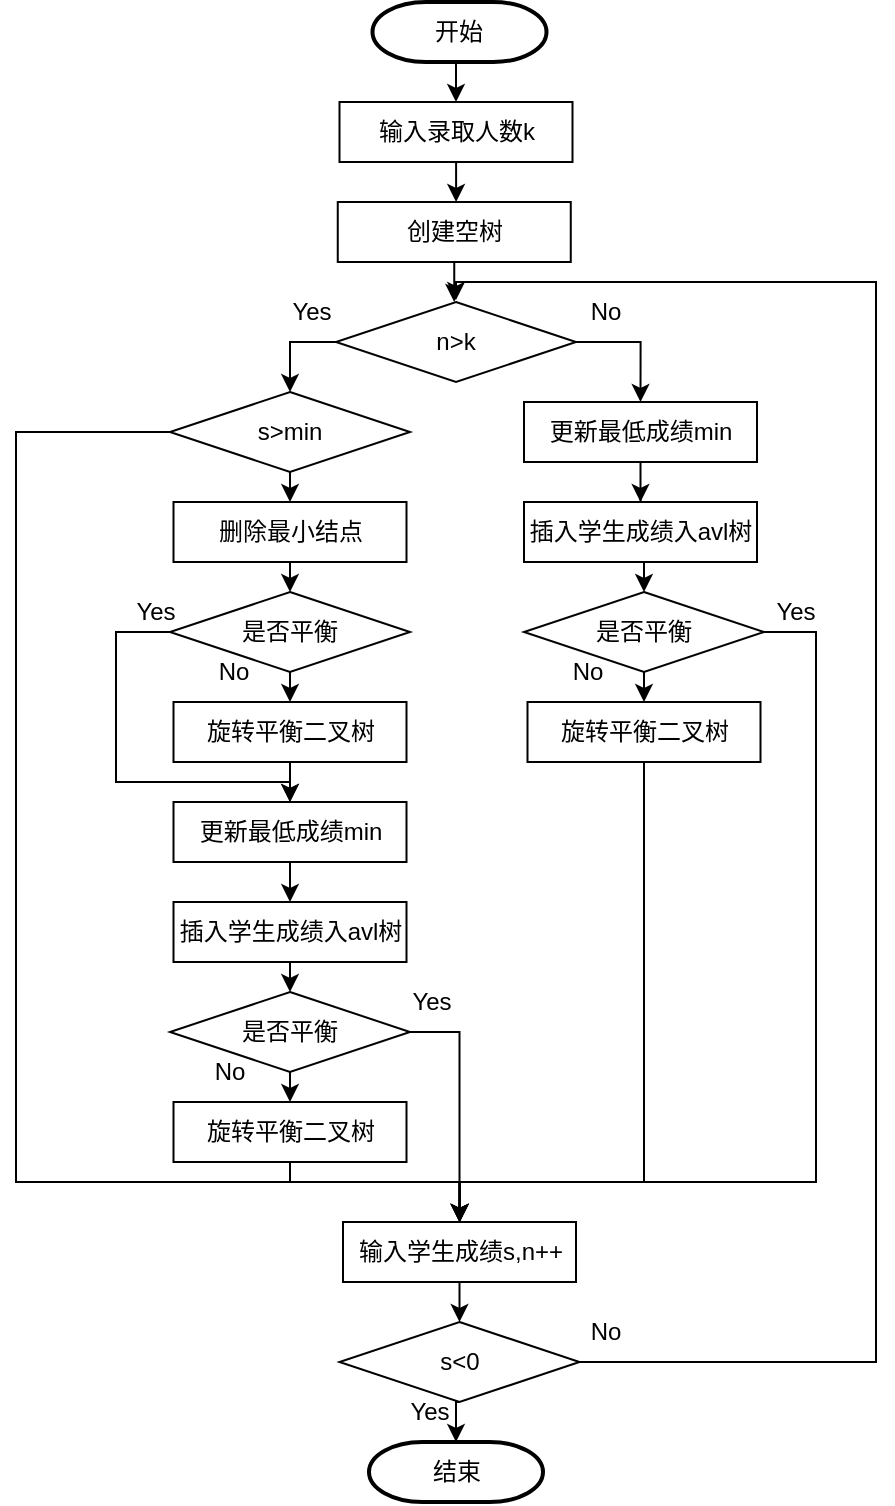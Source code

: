 <mxfile version="16.5.1" type="device"><diagram id="C5RBs43oDa-KdzZeNtuy" name="Page-1"><mxGraphModel dx="782" dy="585" grid="1" gridSize="10" guides="1" tooltips="1" connect="1" arrows="1" fold="1" page="1" pageScale="1" pageWidth="827" pageHeight="1169" math="0" shadow="0"><root><mxCell id="WIyWlLk6GJQsqaUBKTNV-0"/><mxCell id="WIyWlLk6GJQsqaUBKTNV-1" parent="WIyWlLk6GJQsqaUBKTNV-0"/><mxCell id="7WEGlzODvMqabEQXkQvo-35" style="edgeStyle=orthogonalEdgeStyle;rounded=0;orthogonalLoop=1;jettySize=auto;html=1;exitX=0.5;exitY=1;exitDx=0;exitDy=0;exitPerimeter=0;entryX=0.5;entryY=0;entryDx=0;entryDy=0;" edge="1" parent="WIyWlLk6GJQsqaUBKTNV-1" source="qxUIXo0FW6Gjs_5Z17nR-0" target="qxUIXo0FW6Gjs_5Z17nR-1"><mxGeometry relative="1" as="geometry"/></mxCell><mxCell id="qxUIXo0FW6Gjs_5Z17nR-0" value="开始" style="strokeWidth=2;html=1;shape=mxgraph.flowchart.terminator;whiteSpace=wrap;" parent="WIyWlLk6GJQsqaUBKTNV-1" vertex="1"><mxGeometry x="218.25" y="70" width="87" height="30" as="geometry"/></mxCell><mxCell id="7WEGlzODvMqabEQXkQvo-36" value="" style="edgeStyle=orthogonalEdgeStyle;rounded=0;orthogonalLoop=1;jettySize=auto;html=1;" edge="1" parent="WIyWlLk6GJQsqaUBKTNV-1" source="qxUIXo0FW6Gjs_5Z17nR-1" target="7WEGlzODvMqabEQXkQvo-2"><mxGeometry relative="1" as="geometry"/></mxCell><mxCell id="qxUIXo0FW6Gjs_5Z17nR-1" value="输入录取人数k" style="rounded=0;whiteSpace=wrap;html=1;" parent="WIyWlLk6GJQsqaUBKTNV-1" vertex="1"><mxGeometry x="201.75" y="120" width="116.5" height="30" as="geometry"/></mxCell><mxCell id="7WEGlzODvMqabEQXkQvo-39" style="edgeStyle=orthogonalEdgeStyle;rounded=0;orthogonalLoop=1;jettySize=auto;html=1;exitX=1;exitY=0.5;exitDx=0;exitDy=0;entryX=0.5;entryY=0;entryDx=0;entryDy=0;" edge="1" parent="WIyWlLk6GJQsqaUBKTNV-1" source="qxUIXo0FW6Gjs_5Z17nR-2" target="7WEGlzODvMqabEQXkQvo-9"><mxGeometry relative="1" as="geometry"/></mxCell><mxCell id="7WEGlzODvMqabEQXkQvo-40" style="edgeStyle=orthogonalEdgeStyle;rounded=0;orthogonalLoop=1;jettySize=auto;html=1;exitX=0;exitY=0.5;exitDx=0;exitDy=0;entryX=0.5;entryY=0;entryDx=0;entryDy=0;" edge="1" parent="WIyWlLk6GJQsqaUBKTNV-1" source="qxUIXo0FW6Gjs_5Z17nR-2" target="7WEGlzODvMqabEQXkQvo-16"><mxGeometry relative="1" as="geometry"/></mxCell><mxCell id="qxUIXo0FW6Gjs_5Z17nR-2" value="n&amp;gt;k" style="rhombus;whiteSpace=wrap;html=1;" parent="WIyWlLk6GJQsqaUBKTNV-1" vertex="1"><mxGeometry x="200" y="220" width="120" height="40" as="geometry"/></mxCell><mxCell id="qxUIXo0FW6Gjs_5Z17nR-10" value="结束" style="strokeWidth=2;html=1;shape=mxgraph.flowchart.terminator;whiteSpace=wrap;" parent="WIyWlLk6GJQsqaUBKTNV-1" vertex="1"><mxGeometry x="216.5" y="790" width="87" height="30" as="geometry"/></mxCell><mxCell id="qxUIXo0FW6Gjs_5Z17nR-16" value="Yes" style="text;html=1;strokeColor=none;fillColor=none;align=center;verticalAlign=middle;whiteSpace=wrap;rounded=0;" parent="WIyWlLk6GJQsqaUBKTNV-1" vertex="1"><mxGeometry x="158.25" y="210" width="60" height="30" as="geometry"/></mxCell><mxCell id="qxUIXo0FW6Gjs_5Z17nR-18" value="No" style="text;html=1;strokeColor=none;fillColor=none;align=center;verticalAlign=middle;whiteSpace=wrap;rounded=0;" parent="WIyWlLk6GJQsqaUBKTNV-1" vertex="1"><mxGeometry x="305.25" y="210" width="60" height="30" as="geometry"/></mxCell><mxCell id="7WEGlzODvMqabEQXkQvo-61" style="edgeStyle=orthogonalEdgeStyle;rounded=0;orthogonalLoop=1;jettySize=auto;html=1;exitX=0.5;exitY=1;exitDx=0;exitDy=0;entryX=0.5;entryY=0;entryDx=0;entryDy=0;" edge="1" parent="WIyWlLk6GJQsqaUBKTNV-1" source="7WEGlzODvMqabEQXkQvo-1" target="7WEGlzODvMqabEQXkQvo-5"><mxGeometry relative="1" as="geometry"><Array as="points"><mxPoint x="354" y="660"/><mxPoint x="262" y="660"/></Array></mxGeometry></mxCell><mxCell id="7WEGlzODvMqabEQXkQvo-1" value="旋转平衡二叉树" style="rounded=0;whiteSpace=wrap;html=1;" vertex="1" parent="WIyWlLk6GJQsqaUBKTNV-1"><mxGeometry x="295.75" y="420" width="116.5" height="30" as="geometry"/></mxCell><mxCell id="7WEGlzODvMqabEQXkQvo-38" style="edgeStyle=orthogonalEdgeStyle;rounded=0;orthogonalLoop=1;jettySize=auto;html=1;exitX=0.5;exitY=1;exitDx=0;exitDy=0;" edge="1" parent="WIyWlLk6GJQsqaUBKTNV-1" source="7WEGlzODvMqabEQXkQvo-2" target="qxUIXo0FW6Gjs_5Z17nR-2"><mxGeometry relative="1" as="geometry"/></mxCell><mxCell id="7WEGlzODvMqabEQXkQvo-2" value="创建空树" style="rounded=0;whiteSpace=wrap;html=1;" vertex="1" parent="WIyWlLk6GJQsqaUBKTNV-1"><mxGeometry x="200.88" y="170" width="116.5" height="30" as="geometry"/></mxCell><mxCell id="7WEGlzODvMqabEQXkQvo-68" value="" style="edgeStyle=orthogonalEdgeStyle;rounded=0;orthogonalLoop=1;jettySize=auto;html=1;" edge="1" parent="WIyWlLk6GJQsqaUBKTNV-1" source="7WEGlzODvMqabEQXkQvo-5" target="7WEGlzODvMqabEQXkQvo-28"><mxGeometry relative="1" as="geometry"/></mxCell><mxCell id="7WEGlzODvMqabEQXkQvo-5" value="输入学生成绩s,n++" style="rounded=0;whiteSpace=wrap;html=1;" vertex="1" parent="WIyWlLk6GJQsqaUBKTNV-1"><mxGeometry x="203.5" y="680" width="116.5" height="30" as="geometry"/></mxCell><mxCell id="7WEGlzODvMqabEQXkQvo-53" style="edgeStyle=orthogonalEdgeStyle;rounded=0;orthogonalLoop=1;jettySize=auto;html=1;exitX=0.5;exitY=1;exitDx=0;exitDy=0;entryX=0.5;entryY=0;entryDx=0;entryDy=0;" edge="1" parent="WIyWlLk6GJQsqaUBKTNV-1" source="7WEGlzODvMqabEQXkQvo-8" target="7WEGlzODvMqabEQXkQvo-1"><mxGeometry relative="1" as="geometry"/></mxCell><mxCell id="7WEGlzODvMqabEQXkQvo-59" style="edgeStyle=orthogonalEdgeStyle;rounded=0;orthogonalLoop=1;jettySize=auto;html=1;exitX=1;exitY=0.5;exitDx=0;exitDy=0;entryX=0.5;entryY=0;entryDx=0;entryDy=0;" edge="1" parent="WIyWlLk6GJQsqaUBKTNV-1" source="7WEGlzODvMqabEQXkQvo-8" target="7WEGlzODvMqabEQXkQvo-5"><mxGeometry relative="1" as="geometry"><Array as="points"><mxPoint x="440" y="385"/><mxPoint x="440" y="660"/><mxPoint x="262" y="660"/></Array></mxGeometry></mxCell><mxCell id="7WEGlzODvMqabEQXkQvo-8" value="是否平衡" style="rhombus;whiteSpace=wrap;html=1;" vertex="1" parent="WIyWlLk6GJQsqaUBKTNV-1"><mxGeometry x="294" y="365" width="120" height="40" as="geometry"/></mxCell><mxCell id="7WEGlzODvMqabEQXkQvo-43" value="" style="edgeStyle=orthogonalEdgeStyle;rounded=0;orthogonalLoop=1;jettySize=auto;html=1;" edge="1" parent="WIyWlLk6GJQsqaUBKTNV-1" source="7WEGlzODvMqabEQXkQvo-9" target="7WEGlzODvMqabEQXkQvo-13"><mxGeometry relative="1" as="geometry"/></mxCell><mxCell id="7WEGlzODvMqabEQXkQvo-9" value="更新最低成绩min" style="rounded=0;whiteSpace=wrap;html=1;" vertex="1" parent="WIyWlLk6GJQsqaUBKTNV-1"><mxGeometry x="294" y="270" width="116.5" height="30" as="geometry"/></mxCell><mxCell id="7WEGlzODvMqabEQXkQvo-51" style="edgeStyle=orthogonalEdgeStyle;rounded=0;orthogonalLoop=1;jettySize=auto;html=1;exitX=0.5;exitY=1;exitDx=0;exitDy=0;entryX=0.5;entryY=0;entryDx=0;entryDy=0;" edge="1" parent="WIyWlLk6GJQsqaUBKTNV-1" source="7WEGlzODvMqabEQXkQvo-13" target="7WEGlzODvMqabEQXkQvo-8"><mxGeometry relative="1" as="geometry"/></mxCell><mxCell id="7WEGlzODvMqabEQXkQvo-13" value="插入学生成绩入avl树" style="rounded=0;whiteSpace=wrap;html=1;" vertex="1" parent="WIyWlLk6GJQsqaUBKTNV-1"><mxGeometry x="294" y="320" width="116.5" height="30" as="geometry"/></mxCell><mxCell id="7WEGlzODvMqabEQXkQvo-41" style="edgeStyle=orthogonalEdgeStyle;rounded=0;orthogonalLoop=1;jettySize=auto;html=1;exitX=0.5;exitY=1;exitDx=0;exitDy=0;entryX=0.5;entryY=0;entryDx=0;entryDy=0;" edge="1" parent="WIyWlLk6GJQsqaUBKTNV-1" source="7WEGlzODvMqabEQXkQvo-16" target="7WEGlzODvMqabEQXkQvo-22"><mxGeometry relative="1" as="geometry"/></mxCell><mxCell id="7WEGlzODvMqabEQXkQvo-56" style="edgeStyle=orthogonalEdgeStyle;rounded=0;orthogonalLoop=1;jettySize=auto;html=1;exitX=0;exitY=0.5;exitDx=0;exitDy=0;" edge="1" parent="WIyWlLk6GJQsqaUBKTNV-1" source="7WEGlzODvMqabEQXkQvo-16" target="7WEGlzODvMqabEQXkQvo-5"><mxGeometry relative="1" as="geometry"><Array as="points"><mxPoint x="40" y="285"/><mxPoint x="40" y="660"/><mxPoint x="262" y="660"/></Array></mxGeometry></mxCell><mxCell id="7WEGlzODvMqabEQXkQvo-16" value="s&amp;gt;min" style="rhombus;whiteSpace=wrap;html=1;" vertex="1" parent="WIyWlLk6GJQsqaUBKTNV-1"><mxGeometry x="117" y="265" width="120" height="40" as="geometry"/></mxCell><mxCell id="7WEGlzODvMqabEQXkQvo-48" style="edgeStyle=orthogonalEdgeStyle;rounded=0;orthogonalLoop=1;jettySize=auto;html=1;exitX=0.5;exitY=1;exitDx=0;exitDy=0;entryX=0.5;entryY=0;entryDx=0;entryDy=0;" edge="1" parent="WIyWlLk6GJQsqaUBKTNV-1" source="7WEGlzODvMqabEQXkQvo-18" target="7WEGlzODvMqabEQXkQvo-21"><mxGeometry relative="1" as="geometry"/></mxCell><mxCell id="7WEGlzODvMqabEQXkQvo-18" value="更新最低成绩min" style="rounded=0;whiteSpace=wrap;html=1;" vertex="1" parent="WIyWlLk6GJQsqaUBKTNV-1"><mxGeometry x="118.75" y="470" width="116.5" height="30" as="geometry"/></mxCell><mxCell id="7WEGlzODvMqabEQXkQvo-47" style="edgeStyle=orthogonalEdgeStyle;rounded=0;orthogonalLoop=1;jettySize=auto;html=1;exitX=0.5;exitY=1;exitDx=0;exitDy=0;entryX=0.5;entryY=0;entryDx=0;entryDy=0;" edge="1" parent="WIyWlLk6GJQsqaUBKTNV-1" source="7WEGlzODvMqabEQXkQvo-19" target="7WEGlzODvMqabEQXkQvo-18"><mxGeometry relative="1" as="geometry"/></mxCell><mxCell id="7WEGlzODvMqabEQXkQvo-19" value="旋转平衡二叉树" style="rounded=0;whiteSpace=wrap;html=1;" vertex="1" parent="WIyWlLk6GJQsqaUBKTNV-1"><mxGeometry x="118.75" y="420" width="116.5" height="30" as="geometry"/></mxCell><mxCell id="7WEGlzODvMqabEQXkQvo-31" style="edgeStyle=orthogonalEdgeStyle;rounded=0;orthogonalLoop=1;jettySize=auto;html=1;exitX=0.5;exitY=1;exitDx=0;exitDy=0;entryX=0.5;entryY=0;entryDx=0;entryDy=0;" edge="1" parent="WIyWlLk6GJQsqaUBKTNV-1" source="7WEGlzODvMqabEQXkQvo-20" target="7WEGlzODvMqabEQXkQvo-19"><mxGeometry relative="1" as="geometry"/></mxCell><mxCell id="7WEGlzODvMqabEQXkQvo-58" style="edgeStyle=orthogonalEdgeStyle;rounded=0;orthogonalLoop=1;jettySize=auto;html=1;exitX=0;exitY=0.5;exitDx=0;exitDy=0;entryX=0.5;entryY=0;entryDx=0;entryDy=0;" edge="1" parent="WIyWlLk6GJQsqaUBKTNV-1" source="7WEGlzODvMqabEQXkQvo-20" target="7WEGlzODvMqabEQXkQvo-18"><mxGeometry relative="1" as="geometry"><Array as="points"><mxPoint x="90" y="385"/><mxPoint x="90" y="460"/><mxPoint x="177" y="460"/></Array></mxGeometry></mxCell><mxCell id="7WEGlzODvMqabEQXkQvo-20" value="是否平衡" style="rhombus;whiteSpace=wrap;html=1;" vertex="1" parent="WIyWlLk6GJQsqaUBKTNV-1"><mxGeometry x="117" y="365" width="120" height="40" as="geometry"/></mxCell><mxCell id="7WEGlzODvMqabEQXkQvo-49" style="edgeStyle=orthogonalEdgeStyle;rounded=0;orthogonalLoop=1;jettySize=auto;html=1;exitX=0.5;exitY=1;exitDx=0;exitDy=0;entryX=0.5;entryY=0;entryDx=0;entryDy=0;" edge="1" parent="WIyWlLk6GJQsqaUBKTNV-1" source="7WEGlzODvMqabEQXkQvo-21" target="7WEGlzODvMqabEQXkQvo-25"><mxGeometry relative="1" as="geometry"/></mxCell><mxCell id="7WEGlzODvMqabEQXkQvo-21" value="插入学生成绩入avl树" style="rounded=0;whiteSpace=wrap;html=1;" vertex="1" parent="WIyWlLk6GJQsqaUBKTNV-1"><mxGeometry x="118.75" y="520" width="116.5" height="30" as="geometry"/></mxCell><mxCell id="7WEGlzODvMqabEQXkQvo-42" style="edgeStyle=orthogonalEdgeStyle;rounded=0;orthogonalLoop=1;jettySize=auto;html=1;exitX=0.5;exitY=1;exitDx=0;exitDy=0;entryX=0.5;entryY=0;entryDx=0;entryDy=0;" edge="1" parent="WIyWlLk6GJQsqaUBKTNV-1" source="7WEGlzODvMqabEQXkQvo-22" target="7WEGlzODvMqabEQXkQvo-20"><mxGeometry relative="1" as="geometry"/></mxCell><mxCell id="7WEGlzODvMqabEQXkQvo-22" value="删除最小结点" style="rounded=0;whiteSpace=wrap;html=1;" vertex="1" parent="WIyWlLk6GJQsqaUBKTNV-1"><mxGeometry x="118.75" y="320" width="116.5" height="30" as="geometry"/></mxCell><mxCell id="7WEGlzODvMqabEQXkQvo-55" style="edgeStyle=orthogonalEdgeStyle;rounded=0;orthogonalLoop=1;jettySize=auto;html=1;exitX=0.5;exitY=1;exitDx=0;exitDy=0;entryX=0.5;entryY=0;entryDx=0;entryDy=0;" edge="1" parent="WIyWlLk6GJQsqaUBKTNV-1" source="7WEGlzODvMqabEQXkQvo-24" target="7WEGlzODvMqabEQXkQvo-5"><mxGeometry relative="1" as="geometry"><Array as="points"><mxPoint x="177" y="660"/><mxPoint x="262" y="660"/></Array></mxGeometry></mxCell><mxCell id="7WEGlzODvMqabEQXkQvo-24" value="旋转平衡二叉树" style="rounded=0;whiteSpace=wrap;html=1;" vertex="1" parent="WIyWlLk6GJQsqaUBKTNV-1"><mxGeometry x="118.75" y="620" width="116.5" height="30" as="geometry"/></mxCell><mxCell id="7WEGlzODvMqabEQXkQvo-50" style="edgeStyle=orthogonalEdgeStyle;rounded=0;orthogonalLoop=1;jettySize=auto;html=1;exitX=0.5;exitY=1;exitDx=0;exitDy=0;entryX=0.5;entryY=0;entryDx=0;entryDy=0;" edge="1" parent="WIyWlLk6GJQsqaUBKTNV-1" source="7WEGlzODvMqabEQXkQvo-25" target="7WEGlzODvMqabEQXkQvo-24"><mxGeometry relative="1" as="geometry"/></mxCell><mxCell id="7WEGlzODvMqabEQXkQvo-65" style="edgeStyle=orthogonalEdgeStyle;rounded=0;orthogonalLoop=1;jettySize=auto;html=1;exitX=1;exitY=0.5;exitDx=0;exitDy=0;" edge="1" parent="WIyWlLk6GJQsqaUBKTNV-1" source="7WEGlzODvMqabEQXkQvo-25" target="7WEGlzODvMqabEQXkQvo-5"><mxGeometry relative="1" as="geometry"/></mxCell><mxCell id="7WEGlzODvMqabEQXkQvo-25" value="是否平衡" style="rhombus;whiteSpace=wrap;html=1;" vertex="1" parent="WIyWlLk6GJQsqaUBKTNV-1"><mxGeometry x="117" y="565" width="120" height="40" as="geometry"/></mxCell><mxCell id="7WEGlzODvMqabEQXkQvo-69" style="edgeStyle=orthogonalEdgeStyle;rounded=0;orthogonalLoop=1;jettySize=auto;html=1;exitX=1;exitY=0.5;exitDx=0;exitDy=0;" edge="1" parent="WIyWlLk6GJQsqaUBKTNV-1" source="7WEGlzODvMqabEQXkQvo-28"><mxGeometry relative="1" as="geometry"><mxPoint x="260" y="219" as="targetPoint"/><Array as="points"><mxPoint x="470" y="750"/><mxPoint x="470" y="210"/><mxPoint x="260" y="210"/></Array></mxGeometry></mxCell><mxCell id="7WEGlzODvMqabEQXkQvo-71" style="edgeStyle=orthogonalEdgeStyle;rounded=0;orthogonalLoop=1;jettySize=auto;html=1;exitX=0.5;exitY=1;exitDx=0;exitDy=0;entryX=0.5;entryY=0;entryDx=0;entryDy=0;entryPerimeter=0;" edge="1" parent="WIyWlLk6GJQsqaUBKTNV-1" source="7WEGlzODvMqabEQXkQvo-28" target="qxUIXo0FW6Gjs_5Z17nR-10"><mxGeometry relative="1" as="geometry"/></mxCell><mxCell id="7WEGlzODvMqabEQXkQvo-28" value="s&amp;lt;0" style="rhombus;whiteSpace=wrap;html=1;" vertex="1" parent="WIyWlLk6GJQsqaUBKTNV-1"><mxGeometry x="201.75" y="730" width="120" height="40" as="geometry"/></mxCell><mxCell id="7WEGlzODvMqabEQXkQvo-60" value="No" style="text;html=1;strokeColor=none;fillColor=none;align=center;verticalAlign=middle;whiteSpace=wrap;rounded=0;" vertex="1" parent="WIyWlLk6GJQsqaUBKTNV-1"><mxGeometry x="295.75" y="390" width="60" height="30" as="geometry"/></mxCell><mxCell id="7WEGlzODvMqabEQXkQvo-62" value="No" style="text;html=1;strokeColor=none;fillColor=none;align=center;verticalAlign=middle;whiteSpace=wrap;rounded=0;" vertex="1" parent="WIyWlLk6GJQsqaUBKTNV-1"><mxGeometry x="118.75" y="390" width="60" height="30" as="geometry"/></mxCell><mxCell id="7WEGlzODvMqabEQXkQvo-63" value="Yes" style="text;html=1;strokeColor=none;fillColor=none;align=center;verticalAlign=middle;whiteSpace=wrap;rounded=0;" vertex="1" parent="WIyWlLk6GJQsqaUBKTNV-1"><mxGeometry x="80" y="360" width="60" height="30" as="geometry"/></mxCell><mxCell id="7WEGlzODvMqabEQXkQvo-64" value="Yes" style="text;html=1;strokeColor=none;fillColor=none;align=center;verticalAlign=middle;whiteSpace=wrap;rounded=0;" vertex="1" parent="WIyWlLk6GJQsqaUBKTNV-1"><mxGeometry x="400" y="360" width="60" height="30" as="geometry"/></mxCell><mxCell id="7WEGlzODvMqabEQXkQvo-66" value="Yes" style="text;html=1;strokeColor=none;fillColor=none;align=center;verticalAlign=middle;whiteSpace=wrap;rounded=0;" vertex="1" parent="WIyWlLk6GJQsqaUBKTNV-1"><mxGeometry x="218.25" y="555" width="60" height="30" as="geometry"/></mxCell><mxCell id="7WEGlzODvMqabEQXkQvo-67" value="No" style="text;html=1;strokeColor=none;fillColor=none;align=center;verticalAlign=middle;whiteSpace=wrap;rounded=0;" vertex="1" parent="WIyWlLk6GJQsqaUBKTNV-1"><mxGeometry x="117" y="590" width="60" height="30" as="geometry"/></mxCell><mxCell id="7WEGlzODvMqabEQXkQvo-72" value="Yes" style="text;html=1;strokeColor=none;fillColor=none;align=center;verticalAlign=middle;whiteSpace=wrap;rounded=0;" vertex="1" parent="WIyWlLk6GJQsqaUBKTNV-1"><mxGeometry x="216.5" y="760" width="60" height="30" as="geometry"/></mxCell><mxCell id="7WEGlzODvMqabEQXkQvo-73" value="No" style="text;html=1;strokeColor=none;fillColor=none;align=center;verticalAlign=middle;whiteSpace=wrap;rounded=0;" vertex="1" parent="WIyWlLk6GJQsqaUBKTNV-1"><mxGeometry x="305.25" y="720" width="60" height="30" as="geometry"/></mxCell></root></mxGraphModel></diagram></mxfile>